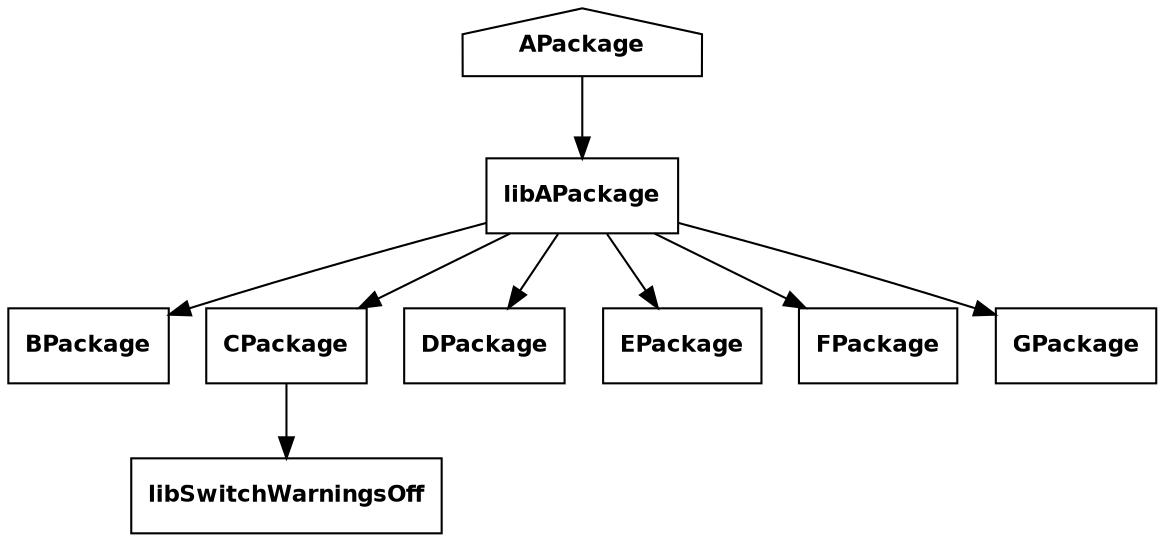digraph CPFTargetDependencyGraph {
	node [fontname="Helvetica-Bold",
		fontsize=11
	];
	node82	 [label=APackage,
		shape=house];
	node81	 [label=libAPackage,
		shape=polygon];
	node82 -> node81;
	node31	 [label=BPackage,
		shape=polygon];
	node54	 [label=CPackage,
		shape=polygon];
	node22	 [label=libSwitchWarningsOff,
		shape=box];
	node54 -> node22;
	node64	 [label=DPackage,
		shape=polygon];
	node74	 [label=EPackage,
		shape=polygon];
	node38	 [label=FPackage,
		shape=polygon];
	node45	 [label=GPackage,
		shape=box];
	node81 -> node31;
	node81 -> node54;
	node81 -> node64;
	node81 -> node74;
	node81 -> node38;
	node81 -> node45;
}
